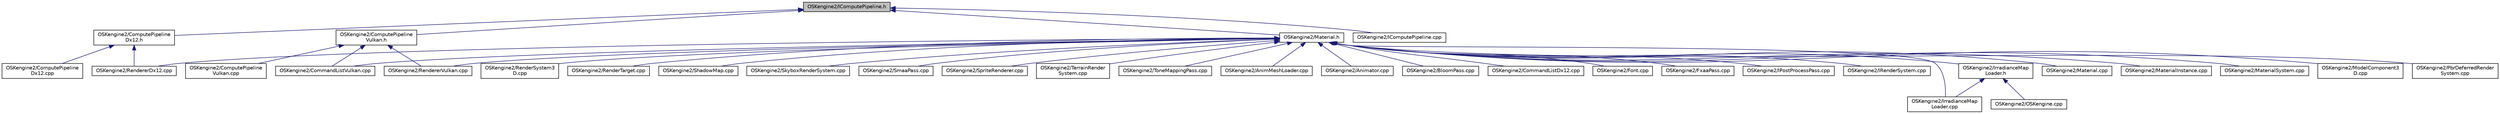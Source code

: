 digraph "OSKengine2/IComputePipeline.h"
{
 // LATEX_PDF_SIZE
  edge [fontname="Helvetica",fontsize="10",labelfontname="Helvetica",labelfontsize="10"];
  node [fontname="Helvetica",fontsize="10",shape=record];
  Node1 [label="OSKengine2/IComputePipeline.h",height=0.2,width=0.4,color="black", fillcolor="grey75", style="filled", fontcolor="black",tooltip=" "];
  Node1 -> Node2 [dir="back",color="midnightblue",fontsize="10",style="solid"];
  Node2 [label="OSKengine2/ComputePipeline\lDx12.h",height=0.2,width=0.4,color="black", fillcolor="white", style="filled",URL="$_compute_pipeline_dx12_8h.html",tooltip=" "];
  Node2 -> Node3 [dir="back",color="midnightblue",fontsize="10",style="solid"];
  Node3 [label="OSKengine2/ComputePipeline\lDx12.cpp",height=0.2,width=0.4,color="black", fillcolor="white", style="filled",URL="$_compute_pipeline_dx12_8cpp.html",tooltip=" "];
  Node2 -> Node4 [dir="back",color="midnightblue",fontsize="10",style="solid"];
  Node4 [label="OSKengine2/RendererDx12.cpp",height=0.2,width=0.4,color="black", fillcolor="white", style="filled",URL="$_renderer_dx12_8cpp.html",tooltip=" "];
  Node1 -> Node5 [dir="back",color="midnightblue",fontsize="10",style="solid"];
  Node5 [label="OSKengine2/ComputePipeline\lVulkan.h",height=0.2,width=0.4,color="black", fillcolor="white", style="filled",URL="$_compute_pipeline_vulkan_8h.html",tooltip=" "];
  Node5 -> Node6 [dir="back",color="midnightblue",fontsize="10",style="solid"];
  Node6 [label="OSKengine2/CommandListVulkan.cpp",height=0.2,width=0.4,color="black", fillcolor="white", style="filled",URL="$_command_list_vulkan_8cpp.html",tooltip=" "];
  Node5 -> Node7 [dir="back",color="midnightblue",fontsize="10",style="solid"];
  Node7 [label="OSKengine2/ComputePipeline\lVulkan.cpp",height=0.2,width=0.4,color="black", fillcolor="white", style="filled",URL="$_compute_pipeline_vulkan_8cpp.html",tooltip=" "];
  Node5 -> Node8 [dir="back",color="midnightblue",fontsize="10",style="solid"];
  Node8 [label="OSKengine2/RendererVulkan.cpp",height=0.2,width=0.4,color="black", fillcolor="white", style="filled",URL="$_renderer_vulkan_8cpp.html",tooltip=" "];
  Node1 -> Node9 [dir="back",color="midnightblue",fontsize="10",style="solid"];
  Node9 [label="OSKengine2/IComputePipeline.cpp",height=0.2,width=0.4,color="black", fillcolor="white", style="filled",URL="$_i_compute_pipeline_8cpp.html",tooltip=" "];
  Node1 -> Node10 [dir="back",color="midnightblue",fontsize="10",style="solid"];
  Node10 [label="OSKengine2/Material.h",height=0.2,width=0.4,color="black", fillcolor="white", style="filled",URL="$_material_8h.html",tooltip=" "];
  Node10 -> Node11 [dir="back",color="midnightblue",fontsize="10",style="solid"];
  Node11 [label="OSKengine2/AnimMeshLoader.cpp",height=0.2,width=0.4,color="black", fillcolor="white", style="filled",URL="$_anim_mesh_loader_8cpp.html",tooltip=" "];
  Node10 -> Node12 [dir="back",color="midnightblue",fontsize="10",style="solid"];
  Node12 [label="OSKengine2/Animator.cpp",height=0.2,width=0.4,color="black", fillcolor="white", style="filled",URL="$_animator_8cpp.html",tooltip=" "];
  Node10 -> Node13 [dir="back",color="midnightblue",fontsize="10",style="solid"];
  Node13 [label="OSKengine2/BloomPass.cpp",height=0.2,width=0.4,color="black", fillcolor="white", style="filled",URL="$_bloom_pass_8cpp.html",tooltip=" "];
  Node10 -> Node14 [dir="back",color="midnightblue",fontsize="10",style="solid"];
  Node14 [label="OSKengine2/CommandListDx12.cpp",height=0.2,width=0.4,color="black", fillcolor="white", style="filled",URL="$_command_list_dx12_8cpp.html",tooltip=" "];
  Node10 -> Node6 [dir="back",color="midnightblue",fontsize="10",style="solid"];
  Node10 -> Node15 [dir="back",color="midnightblue",fontsize="10",style="solid"];
  Node15 [label="OSKengine2/Font.cpp",height=0.2,width=0.4,color="black", fillcolor="white", style="filled",URL="$_font_8cpp.html",tooltip=" "];
  Node10 -> Node16 [dir="back",color="midnightblue",fontsize="10",style="solid"];
  Node16 [label="OSKengine2/FxaaPass.cpp",height=0.2,width=0.4,color="black", fillcolor="white", style="filled",URL="$_fxaa_pass_8cpp.html",tooltip=" "];
  Node10 -> Node17 [dir="back",color="midnightblue",fontsize="10",style="solid"];
  Node17 [label="OSKengine2/IPostProcessPass.cpp",height=0.2,width=0.4,color="black", fillcolor="white", style="filled",URL="$_i_post_process_pass_8cpp.html",tooltip=" "];
  Node10 -> Node18 [dir="back",color="midnightblue",fontsize="10",style="solid"];
  Node18 [label="OSKengine2/IRenderSystem.cpp",height=0.2,width=0.4,color="black", fillcolor="white", style="filled",URL="$_i_render_system_8cpp.html",tooltip=" "];
  Node10 -> Node19 [dir="back",color="midnightblue",fontsize="10",style="solid"];
  Node19 [label="OSKengine2/IrradianceMap\lLoader.cpp",height=0.2,width=0.4,color="black", fillcolor="white", style="filled",URL="$_irradiance_map_loader_8cpp.html",tooltip=" "];
  Node10 -> Node20 [dir="back",color="midnightblue",fontsize="10",style="solid"];
  Node20 [label="OSKengine2/IrradianceMap\lLoader.h",height=0.2,width=0.4,color="black", fillcolor="white", style="filled",URL="$_irradiance_map_loader_8h.html",tooltip=" "];
  Node20 -> Node19 [dir="back",color="midnightblue",fontsize="10",style="solid"];
  Node20 -> Node21 [dir="back",color="midnightblue",fontsize="10",style="solid"];
  Node21 [label="OSKengine2/OSKengine.cpp",height=0.2,width=0.4,color="black", fillcolor="white", style="filled",URL="$_o_s_kengine_8cpp.html",tooltip=" "];
  Node10 -> Node22 [dir="back",color="midnightblue",fontsize="10",style="solid"];
  Node22 [label="OSKengine2/Material.cpp",height=0.2,width=0.4,color="black", fillcolor="white", style="filled",URL="$_material_8cpp.html",tooltip=" "];
  Node10 -> Node23 [dir="back",color="midnightblue",fontsize="10",style="solid"];
  Node23 [label="OSKengine2/MaterialInstance.cpp",height=0.2,width=0.4,color="black", fillcolor="white", style="filled",URL="$_material_instance_8cpp.html",tooltip=" "];
  Node10 -> Node24 [dir="back",color="midnightblue",fontsize="10",style="solid"];
  Node24 [label="OSKengine2/MaterialSystem.cpp",height=0.2,width=0.4,color="black", fillcolor="white", style="filled",URL="$_material_system_8cpp.html",tooltip=" "];
  Node10 -> Node25 [dir="back",color="midnightblue",fontsize="10",style="solid"];
  Node25 [label="OSKengine2/ModelComponent3\lD.cpp",height=0.2,width=0.4,color="black", fillcolor="white", style="filled",URL="$_model_component3_d_8cpp.html",tooltip=" "];
  Node10 -> Node26 [dir="back",color="midnightblue",fontsize="10",style="solid"];
  Node26 [label="OSKengine2/PbrDeferredRender\lSystem.cpp",height=0.2,width=0.4,color="black", fillcolor="white", style="filled",URL="$_pbr_deferred_render_system_8cpp.html",tooltip=" "];
  Node10 -> Node27 [dir="back",color="midnightblue",fontsize="10",style="solid"];
  Node27 [label="OSKengine2/RenderSystem3\lD.cpp",height=0.2,width=0.4,color="black", fillcolor="white", style="filled",URL="$_render_system3_d_8cpp.html",tooltip=" "];
  Node10 -> Node28 [dir="back",color="midnightblue",fontsize="10",style="solid"];
  Node28 [label="OSKengine2/RenderTarget.cpp",height=0.2,width=0.4,color="black", fillcolor="white", style="filled",URL="$_render_target_8cpp.html",tooltip=" "];
  Node10 -> Node4 [dir="back",color="midnightblue",fontsize="10",style="solid"];
  Node10 -> Node8 [dir="back",color="midnightblue",fontsize="10",style="solid"];
  Node10 -> Node29 [dir="back",color="midnightblue",fontsize="10",style="solid"];
  Node29 [label="OSKengine2/ShadowMap.cpp",height=0.2,width=0.4,color="black", fillcolor="white", style="filled",URL="$_shadow_map_8cpp.html",tooltip=" "];
  Node10 -> Node30 [dir="back",color="midnightblue",fontsize="10",style="solid"];
  Node30 [label="OSKengine2/SkyboxRenderSystem.cpp",height=0.2,width=0.4,color="black", fillcolor="white", style="filled",URL="$_skybox_render_system_8cpp.html",tooltip=" "];
  Node10 -> Node31 [dir="back",color="midnightblue",fontsize="10",style="solid"];
  Node31 [label="OSKengine2/SmaaPass.cpp",height=0.2,width=0.4,color="black", fillcolor="white", style="filled",URL="$_smaa_pass_8cpp.html",tooltip=" "];
  Node10 -> Node32 [dir="back",color="midnightblue",fontsize="10",style="solid"];
  Node32 [label="OSKengine2/SpriteRenderer.cpp",height=0.2,width=0.4,color="black", fillcolor="white", style="filled",URL="$_sprite_renderer_8cpp.html",tooltip=" "];
  Node10 -> Node33 [dir="back",color="midnightblue",fontsize="10",style="solid"];
  Node33 [label="OSKengine2/TerrainRender\lSystem.cpp",height=0.2,width=0.4,color="black", fillcolor="white", style="filled",URL="$_terrain_render_system_8cpp.html",tooltip=" "];
  Node10 -> Node34 [dir="back",color="midnightblue",fontsize="10",style="solid"];
  Node34 [label="OSKengine2/ToneMappingPass.cpp",height=0.2,width=0.4,color="black", fillcolor="white", style="filled",URL="$_tone_mapping_pass_8cpp.html",tooltip=" "];
}
